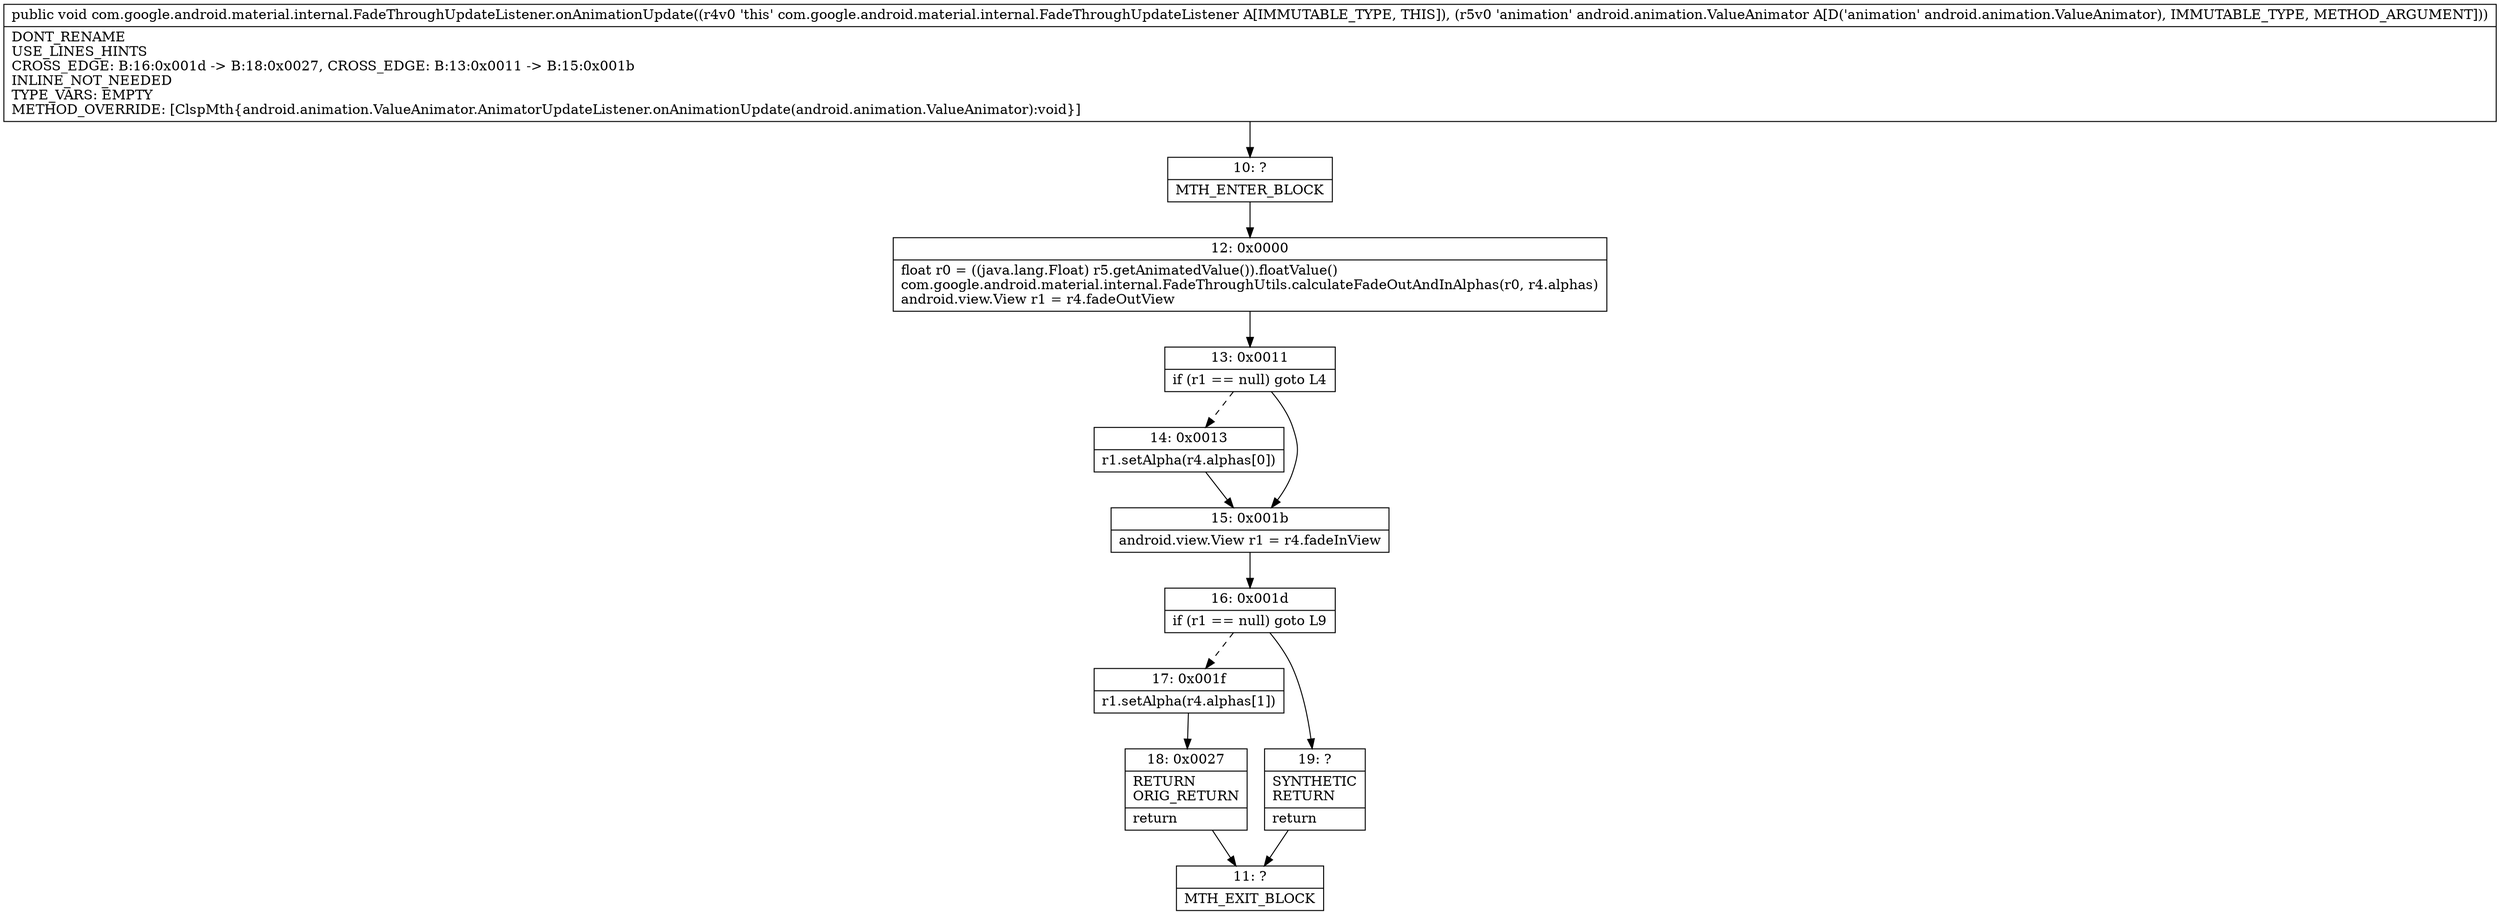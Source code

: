 digraph "CFG forcom.google.android.material.internal.FadeThroughUpdateListener.onAnimationUpdate(Landroid\/animation\/ValueAnimator;)V" {
Node_10 [shape=record,label="{10\:\ ?|MTH_ENTER_BLOCK\l}"];
Node_12 [shape=record,label="{12\:\ 0x0000|float r0 = ((java.lang.Float) r5.getAnimatedValue()).floatValue()\lcom.google.android.material.internal.FadeThroughUtils.calculateFadeOutAndInAlphas(r0, r4.alphas)\landroid.view.View r1 = r4.fadeOutView\l}"];
Node_13 [shape=record,label="{13\:\ 0x0011|if (r1 == null) goto L4\l}"];
Node_14 [shape=record,label="{14\:\ 0x0013|r1.setAlpha(r4.alphas[0])\l}"];
Node_15 [shape=record,label="{15\:\ 0x001b|android.view.View r1 = r4.fadeInView\l}"];
Node_16 [shape=record,label="{16\:\ 0x001d|if (r1 == null) goto L9\l}"];
Node_17 [shape=record,label="{17\:\ 0x001f|r1.setAlpha(r4.alphas[1])\l}"];
Node_18 [shape=record,label="{18\:\ 0x0027|RETURN\lORIG_RETURN\l|return\l}"];
Node_11 [shape=record,label="{11\:\ ?|MTH_EXIT_BLOCK\l}"];
Node_19 [shape=record,label="{19\:\ ?|SYNTHETIC\lRETURN\l|return\l}"];
MethodNode[shape=record,label="{public void com.google.android.material.internal.FadeThroughUpdateListener.onAnimationUpdate((r4v0 'this' com.google.android.material.internal.FadeThroughUpdateListener A[IMMUTABLE_TYPE, THIS]), (r5v0 'animation' android.animation.ValueAnimator A[D('animation' android.animation.ValueAnimator), IMMUTABLE_TYPE, METHOD_ARGUMENT]))  | DONT_RENAME\lUSE_LINES_HINTS\lCROSS_EDGE: B:16:0x001d \-\> B:18:0x0027, CROSS_EDGE: B:13:0x0011 \-\> B:15:0x001b\lINLINE_NOT_NEEDED\lTYPE_VARS: EMPTY\lMETHOD_OVERRIDE: [ClspMth\{android.animation.ValueAnimator.AnimatorUpdateListener.onAnimationUpdate(android.animation.ValueAnimator):void\}]\l}"];
MethodNode -> Node_10;Node_10 -> Node_12;
Node_12 -> Node_13;
Node_13 -> Node_14[style=dashed];
Node_13 -> Node_15;
Node_14 -> Node_15;
Node_15 -> Node_16;
Node_16 -> Node_17[style=dashed];
Node_16 -> Node_19;
Node_17 -> Node_18;
Node_18 -> Node_11;
Node_19 -> Node_11;
}

